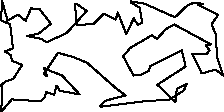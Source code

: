 unitsize(0.001cm);
// 24997.7
draw((1357,1905)--(1327,1893));
draw((1327,1893)--(1362,1526));
draw((1362,1526)--(1660,1556));
draw((1660,1556)--(1838,1732));
draw((1838,1732)--(2048,1628));
draw((2048,1628)--(2082,1753));
draw((2082,1753)--(2232,1374));
draw((2232,1374)--(2365,1649));
draw((2365,1649)--(2433,1538));
draw((2433,1538)--(2513,1572));
draw((2513,1572)--(2469,1838));
draw((2469,1838)--(2318,1925));
draw((2318,1925)--(2312,1949));
draw((2312,1949)--(2552,1909));
draw((2552,1909)--(3092,1668));
draw((3092,1668)--(3314,1881));
draw((3314,1881)--(3409,1917));
draw((3409,1917)--(3586,1909));
draw((3586,1909)--(3499,1885));
draw((3499,1885)--(3853,1712));
draw((3853,1712)--(3736,1542));
draw((3736,1542)--(3808,1375));
draw((3808,1375)--(3835,963));
draw((3835,963)--(3939,640));
draw((3939,640)--(3806,746));
draw((3806,746)--(3564,676));
draw((3564,676)--(3394,1028));
draw((3394,1028)--(3646,1018));
draw((3646,1018)--(3704,1082));
draw((3704,1082)--(3635,1174));
draw((3635,1174)--(3729,1188));
draw((3729,1188)--(3078,1541));
draw((3078,1541)--(2933,1459));
draw((2933,1459)--(2773,1286));
draw((2773,1286)--(2687,1353));
draw((2687,1353)--(2302,1127));
draw((2302,1127)--(2178,978));
draw((2178,978)--(2361,640));
draw((2361,640)--(2499,658));
draw((2499,658)--(2636,727));
draw((2636,727)--(2650,802));
draw((2650,802)--(3174,1064));
draw((3174,1064)--(3213,1085));
draw((3213,1085)--(3278,799));
draw((3278,799)--(2781,478));
draw((2781,478)--(3099,173));
draw((3099,173)--(3124,408));
draw((3124,408)--(3297,491));
draw((3297,491)--(3249,378));
draw((3249,378)--(2990,214));
draw((2990,214)--(2576,189));
draw((2576,189)--(1779,90));
draw((1779,90)--(1774,107));
draw((1774,107)--(1868,197));
draw((1868,197)--(2221,291));
draw((2221,291)--(2049,417));
draw((2049,417)--(1544,863));
draw((1544,863)--(1307,964));
draw((1307,964)--(1027,1041));
draw((1027,1041)--(781,671));
draw((781,671)--(834,629));
draw((834,629)--(779,777));
draw((779,777)--(868,731));
draw((868,731)--(1097,643));
draw((1097,643)--(1410,307));
draw((1410,307)--(1058,372));
draw((1058,372)--(1031,428));
draw((1031,428)--(1000,457));
draw((1000,457)--(960,303));
draw((960,303)--(913,317));
draw((913,317)--(812,351));
draw((812,351)--(805,272));
draw((805,272)--(721,186));
draw((721,186)--(213,220));
draw((213,220)--(29,6));
draw((29,6)--(40,462));
draw((40,462)--(14,454));
draw((14,454)--(99,536));
draw((99,536)--(242,584));
draw((242,584)--(396,828));
draw((396,828)--(219,898));
draw((219,898)--(192,1004));
draw((192,1004)--(86,1065));
draw((86,1065)--(234,1118));
draw((234,1118)--(185,1542));
draw((185,1542)--(22,1617));
draw((22,1617)--(43,1957));
draw((43,1957)--(138,1610));
draw((138,1610)--(323,1714));
draw((323,1714)--(457,1607));
draw((457,1607)--(554,1825));
draw((554,1825)--(705,1812));
draw((705,1812)--(901,1552));
draw((901,1552)--(693,1383));
draw((693,1383)--(482,1337));
draw((482,1337)--(737,1285));
draw((737,1285)--(826,1226));
draw((826,1226)--(1183,1391));
draw((1183,1391)--(1533,1780));
draw((1533,1780)--(1357,1905));
